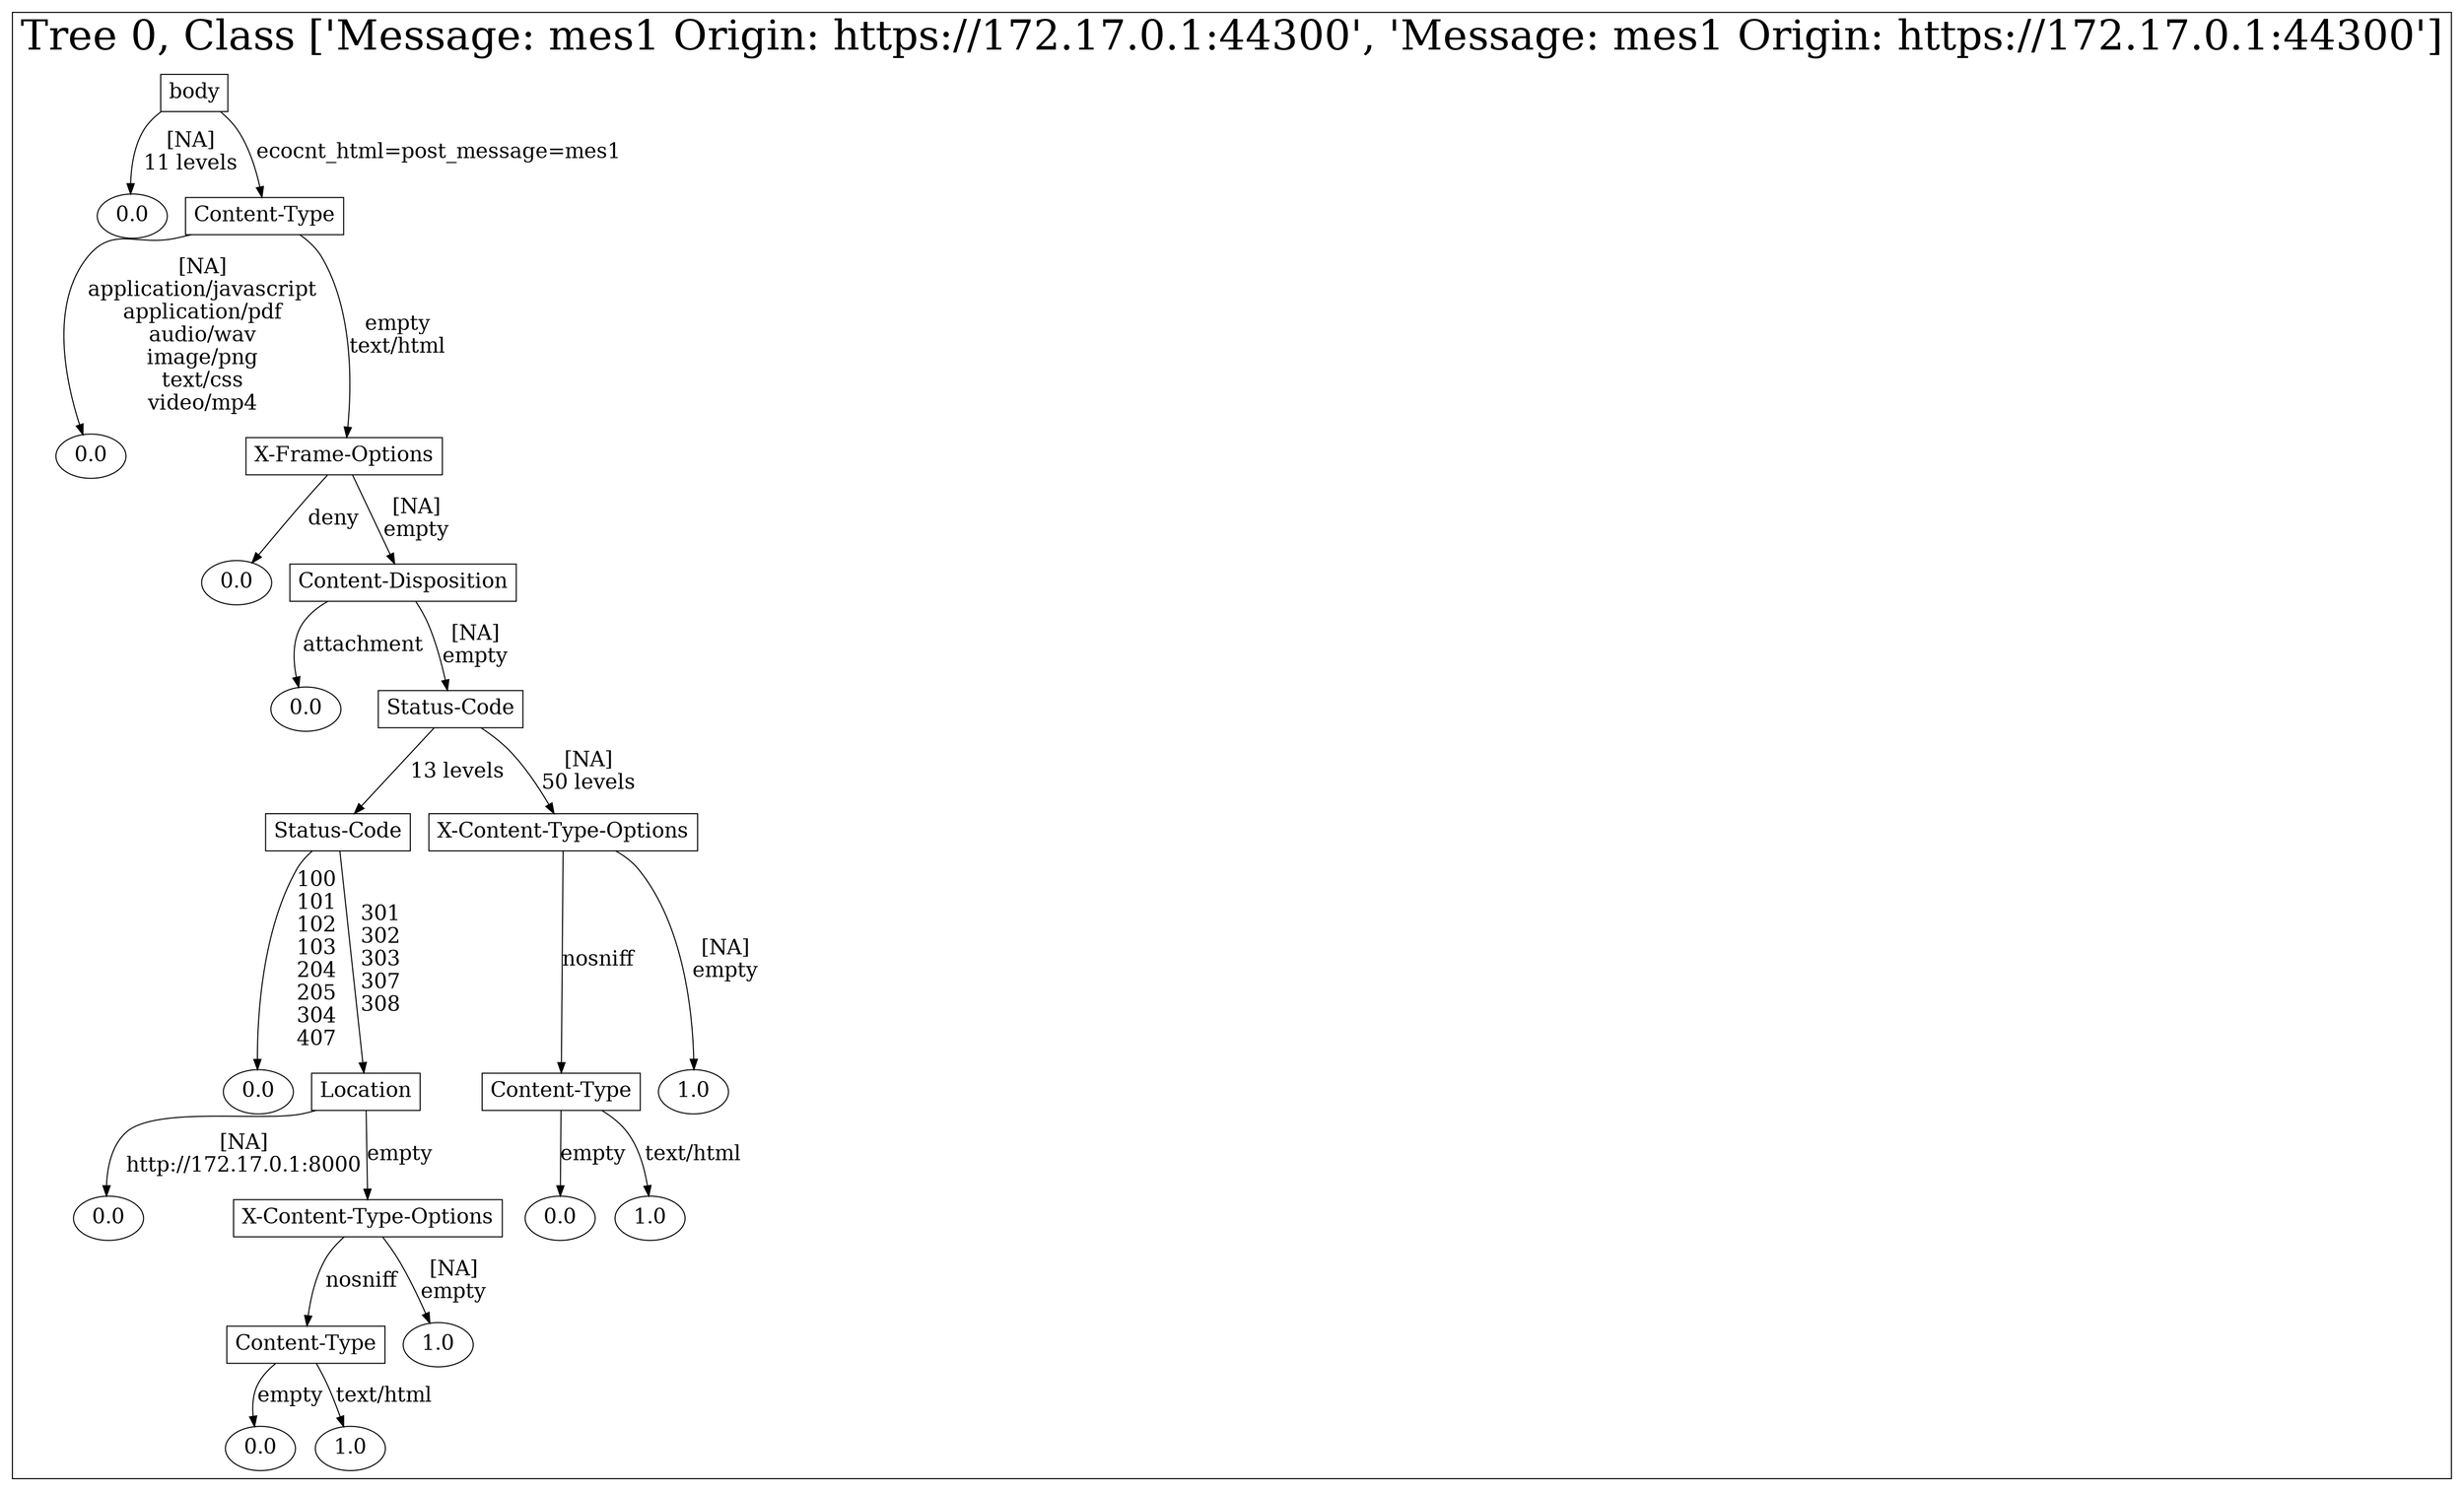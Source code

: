 /*
Generated by:
    http://https://github.com/h2oai/h2o-3/tree/master/h2o-genmodel/src/main/java/hex/genmodel/tools/PrintMojo.java
*/

/*
On a mac:

$ brew install graphviz
$ dot -Tpng file.gv -o file.png
$ open file.png
*/

digraph G {

subgraph cluster_0 {
/* Nodes */

/* Level 0 */
{
"SG_0_Node_0" [shape=box, fontsize=20, label="body"]
}

/* Level 1 */
{
"SG_0_Node_11" [fontsize=20, label="0.0"]
"SG_0_Node_1" [shape=box, fontsize=20, label="Content-Type"]
}

/* Level 2 */
{
"SG_0_Node_12" [fontsize=20, label="0.0"]
"SG_0_Node_2" [shape=box, fontsize=20, label="X-Frame-Options"]
}

/* Level 3 */
{
"SG_0_Node_13" [fontsize=20, label="0.0"]
"SG_0_Node_3" [shape=box, fontsize=20, label="Content-Disposition"]
}

/* Level 4 */
{
"SG_0_Node_14" [fontsize=20, label="0.0"]
"SG_0_Node_4" [shape=box, fontsize=20, label="Status-Code"]
}

/* Level 5 */
{
"SG_0_Node_5" [shape=box, fontsize=20, label="Status-Code"]
"SG_0_Node_6" [shape=box, fontsize=20, label="X-Content-Type-Options"]
}

/* Level 6 */
{
"SG_0_Node_15" [fontsize=20, label="0.0"]
"SG_0_Node_7" [shape=box, fontsize=20, label="Location"]
"SG_0_Node_8" [shape=box, fontsize=20, label="Content-Type"]
"SG_0_Node_16" [fontsize=20, label="1.0"]
}

/* Level 7 */
{
"SG_0_Node_17" [fontsize=20, label="0.0"]
"SG_0_Node_9" [shape=box, fontsize=20, label="X-Content-Type-Options"]
"SG_0_Node_18" [fontsize=20, label="0.0"]
"SG_0_Node_19" [fontsize=20, label="1.0"]
}

/* Level 8 */
{
"SG_0_Node_10" [shape=box, fontsize=20, label="Content-Type"]
"SG_0_Node_20" [fontsize=20, label="1.0"]
}

/* Level 9 */
{
"SG_0_Node_21" [fontsize=20, label="0.0"]
"SG_0_Node_22" [fontsize=20, label="1.0"]
}

/* Edges */
"SG_0_Node_0" -> "SG_0_Node_11" [fontsize=20, label="[NA]
11 levels
"]
"SG_0_Node_0" -> "SG_0_Node_1" [fontsize=20, label="ecocnt_html=post_message=mes1
"]
"SG_0_Node_1" -> "SG_0_Node_12" [fontsize=20, label="[NA]
application/javascript
application/pdf
audio/wav
image/png
text/css
video/mp4
"]
"SG_0_Node_1" -> "SG_0_Node_2" [fontsize=20, label="empty
text/html
"]
"SG_0_Node_2" -> "SG_0_Node_13" [fontsize=20, label="deny
"]
"SG_0_Node_2" -> "SG_0_Node_3" [fontsize=20, label="[NA]
empty
"]
"SG_0_Node_3" -> "SG_0_Node_14" [fontsize=20, label="attachment
"]
"SG_0_Node_3" -> "SG_0_Node_4" [fontsize=20, label="[NA]
empty
"]
"SG_0_Node_4" -> "SG_0_Node_5" [fontsize=20, label="13 levels
"]
"SG_0_Node_4" -> "SG_0_Node_6" [fontsize=20, label="[NA]
50 levels
"]
"SG_0_Node_6" -> "SG_0_Node_8" [fontsize=20, label="nosniff
"]
"SG_0_Node_6" -> "SG_0_Node_16" [fontsize=20, label="[NA]
empty
"]
"SG_0_Node_8" -> "SG_0_Node_18" [fontsize=20, label="empty
"]
"SG_0_Node_8" -> "SG_0_Node_19" [fontsize=20, label="text/html
"]
"SG_0_Node_5" -> "SG_0_Node_15" [fontsize=20, label="100
101
102
103
204
205
304
407
"]
"SG_0_Node_5" -> "SG_0_Node_7" [fontsize=20, label="301
302
303
307
308
"]
"SG_0_Node_7" -> "SG_0_Node_17" [fontsize=20, label="[NA]
http://172.17.0.1:8000
"]
"SG_0_Node_7" -> "SG_0_Node_9" [fontsize=20, label="empty
"]
"SG_0_Node_9" -> "SG_0_Node_10" [fontsize=20, label="nosniff
"]
"SG_0_Node_9" -> "SG_0_Node_20" [fontsize=20, label="[NA]
empty
"]
"SG_0_Node_10" -> "SG_0_Node_21" [fontsize=20, label="empty
"]
"SG_0_Node_10" -> "SG_0_Node_22" [fontsize=20, label="text/html
"]

fontsize=40
label="Tree 0, Class ['Message: mes1 Origin: https://172.17.0.1:44300', 'Message: mes1 Origin: https://172.17.0.1:44300']"
}

}

